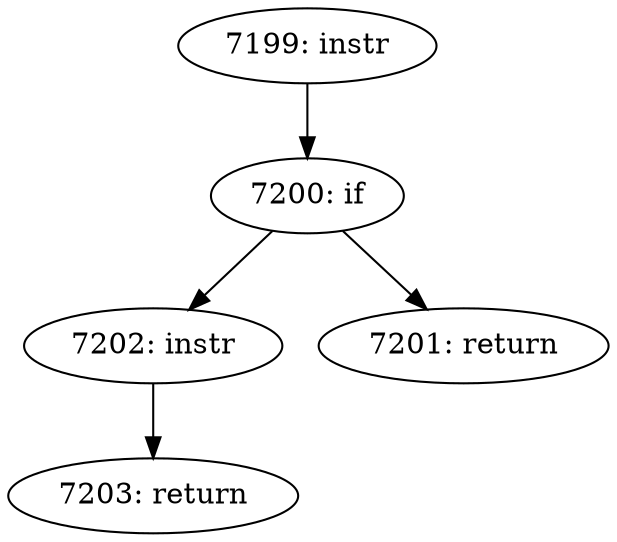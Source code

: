 digraph CFG_tcp_ack_snd_check {
7199 [label="7199: instr"]
	7199 -> 7200
7200 [label="7200: if"]
	7200 -> 7202
	7200 -> 7201
7201 [label="7201: return"]
	
7202 [label="7202: instr"]
	7202 -> 7203
7203 [label="7203: return"]
	
}
